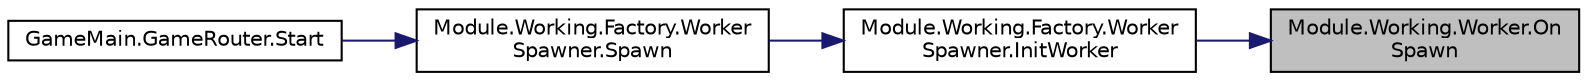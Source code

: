 digraph "Module.Working.Worker.OnSpawn"
{
 // LATEX_PDF_SIZE
  edge [fontname="Helvetica",fontsize="10",labelfontname="Helvetica",labelfontsize="10"];
  node [fontname="Helvetica",fontsize="10",shape=record];
  rankdir="RL";
  Node1 [label="Module.Working.Worker.On\lSpawn",height=0.2,width=0.4,color="black", fillcolor="grey75", style="filled", fontcolor="black",tooltip=" "];
  Node1 -> Node2 [dir="back",color="midnightblue",fontsize="10",style="solid",fontname="Helvetica"];
  Node2 [label="Module.Working.Factory.Worker\lSpawner.InitWorker",height=0.2,width=0.4,color="black", fillcolor="white", style="filled",URL="$classModule_1_1Working_1_1Factory_1_1WorkerSpawner.html#a3bd1eddf8ed6d085685b07cd670fc708",tooltip=" "];
  Node2 -> Node3 [dir="back",color="midnightblue",fontsize="10",style="solid",fontname="Helvetica"];
  Node3 [label="Module.Working.Factory.Worker\lSpawner.Spawn",height=0.2,width=0.4,color="black", fillcolor="white", style="filled",URL="$classModule_1_1Working_1_1Factory_1_1WorkerSpawner.html#ac966f5863bd7a545801886ed8d14dba3",tooltip=" "];
  Node3 -> Node4 [dir="back",color="midnightblue",fontsize="10",style="solid",fontname="Helvetica"];
  Node4 [label="GameMain.GameRouter.Start",height=0.2,width=0.4,color="black", fillcolor="white", style="filled",URL="$classGameMain_1_1GameRouter.html#a6454f04e22fe74080dbb46da0f8927be",tooltip=" "];
}
